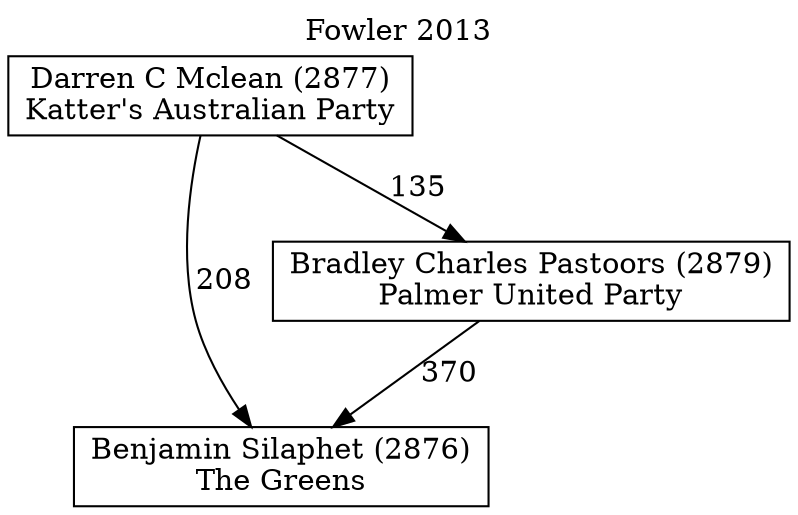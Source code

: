 // House preference flow
digraph "Benjamin Silaphet (2876)_Fowler_2013" {
	graph [label="Fowler 2013" labelloc=t mclimit=10]
	node [shape=box]
	"Benjamin Silaphet (2876)" [label="Benjamin Silaphet (2876)
The Greens"]
	"Bradley Charles Pastoors (2879)" [label="Bradley Charles Pastoors (2879)
Palmer United Party"]
	"Darren C Mclean (2877)" [label="Darren C Mclean (2877)
Katter's Australian Party"]
	"Bradley Charles Pastoors (2879)" -> "Benjamin Silaphet (2876)" [label=370]
	"Darren C Mclean (2877)" -> "Benjamin Silaphet (2876)" [label=208]
	"Darren C Mclean (2877)" -> "Bradley Charles Pastoors (2879)" [label=135]
}
